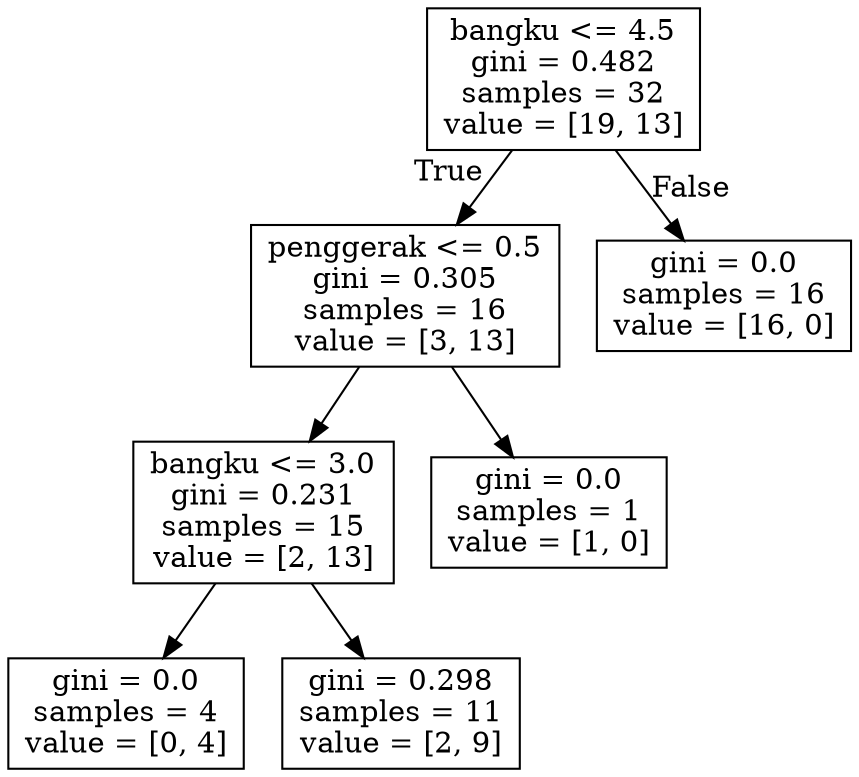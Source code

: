 digraph Tree {
node [shape=box] ;
0 [label="bangku <= 4.5\ngini = 0.482\nsamples = 32\nvalue = [19, 13]"] ;
1 [label="penggerak <= 0.5\ngini = 0.305\nsamples = 16\nvalue = [3, 13]"] ;
0 -> 1 [labeldistance=2.5, labelangle=45, headlabel="True"] ;
2 [label="bangku <= 3.0\ngini = 0.231\nsamples = 15\nvalue = [2, 13]"] ;
1 -> 2 ;
3 [label="gini = 0.0\nsamples = 4\nvalue = [0, 4]"] ;
2 -> 3 ;
4 [label="gini = 0.298\nsamples = 11\nvalue = [2, 9]"] ;
2 -> 4 ;
5 [label="gini = 0.0\nsamples = 1\nvalue = [1, 0]"] ;
1 -> 5 ;
6 [label="gini = 0.0\nsamples = 16\nvalue = [16, 0]"] ;
0 -> 6 [labeldistance=2.5, labelangle=-45, headlabel="False"] ;
}